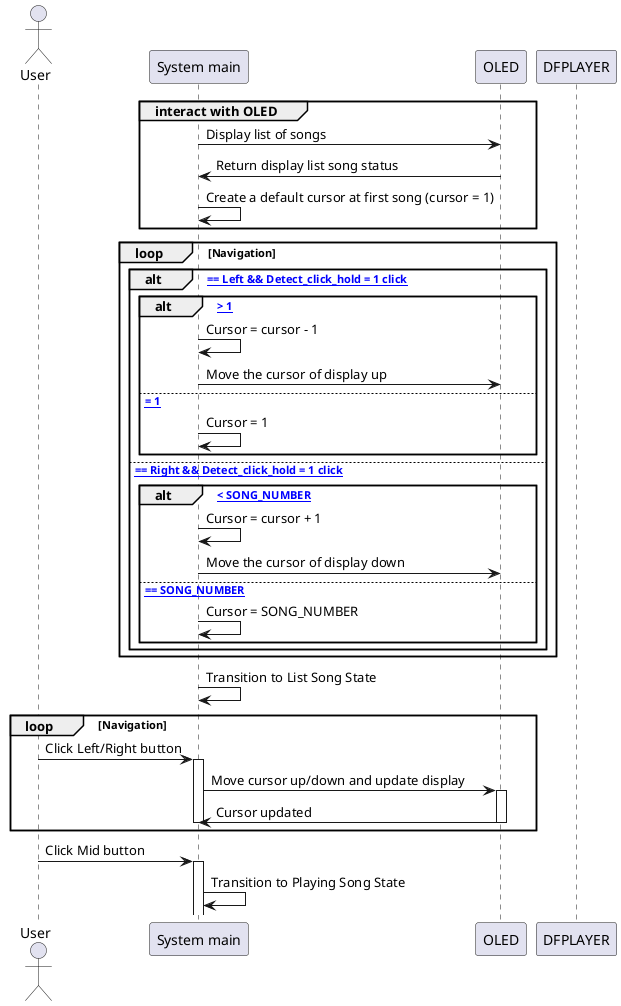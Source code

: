 @startuml system_list_song_screen
actor User
participant "System main"   as    System_main
participant OLED
participant DFPLAYER

group interact with OLED
System_main -> OLED: Display list of songs
OLED -> System_main: Return display list song status  
System_main -> System_main: Create a default cursor at first song (cursor = 1)
end

loop Navigation 
alt [Detect_button_press == Left && Detect_click_hold = 1 click]
  alt [Cursor > 1]
    System_main -> System_main: Cursor = cursor - 1 
    System_main -> OLED: Move the cursor of display up
  else [Cursor = 1]
    System_main -> System_main: Cursor = 1
  end

else [Detect_button_press == Right && Detect_click_hold = 1 click]
  alt [Cursor < SONG_NUMBER]
    System_main -> System_main: Cursor = cursor + 1 
    System_main -> OLED: Move the cursor of display down
  else [Cursor == SONG_NUMBER]
    System_main -> System_main: Cursor = SONG_NUMBER
  end

end 
end

System_main -> System_main: Transition to List Song State

loop Navigation

    User -> System_main: Click Left/Right button
    activate System_main
    System_main -> OLED: Move cursor up/down and update display
    activate OLED
    OLED -> System_main: Cursor updated
    deactivate OLED
    deactivate System_main

end 
User -> System_main: Click Mid button
activate System_main

System_main -> System_main: Transition to Playing Song State
@enduml
